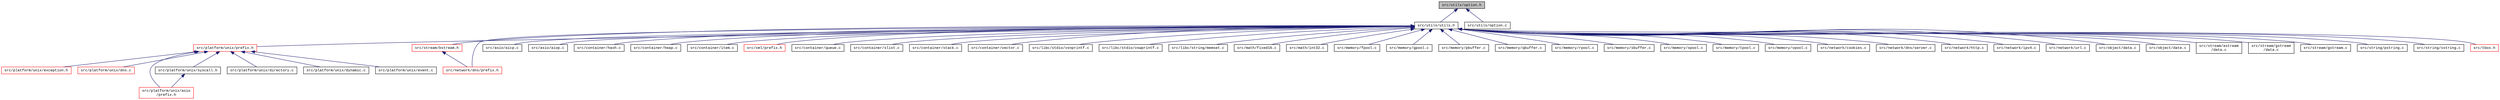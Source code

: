 digraph "src/utils/option.h"
{
  edge [fontname="CourierNew",fontsize="10",labelfontname="CourierNew",labelfontsize="10"];
  node [fontname="CourierNew",fontsize="10",shape=record];
  Node1 [label="src/utils/option.h",height=0.2,width=0.4,color="black", fillcolor="grey75", style="filled" fontcolor="black"];
  Node1 -> Node2 [dir="back",color="midnightblue",fontsize="10",style="solid"];
  Node2 [label="src/utils/utils.h",height=0.2,width=0.4,color="black", fillcolor="white", style="filled",URL="$de/d2f/utils_2utils_8h_source.html"];
  Node2 -> Node3 [dir="back",color="midnightblue",fontsize="10",style="solid"];
  Node3 [label="src/platform/unix/prefix.h",height=0.2,width=0.4,color="red", fillcolor="white", style="filled",URL="$d2/d07/platform_2unix_2prefix_8h_source.html"];
  Node3 -> Node4 [dir="back",color="midnightblue",fontsize="10",style="solid"];
  Node4 [label="src/platform/unix/exception.h",height=0.2,width=0.4,color="red", fillcolor="white", style="filled",URL="$df/dc4/unix_2exception_8h_source.html"];
  Node3 -> Node5 [dir="back",color="midnightblue",fontsize="10",style="solid"];
  Node5 [label="src/platform/unix/dns.c",height=0.2,width=0.4,color="red", fillcolor="white", style="filled",URL="$d1/de4/platform_2unix_2dns_8c_source.html"];
  Node3 -> Node6 [dir="back",color="midnightblue",fontsize="10",style="solid"];
  Node6 [label="src/platform/unix/asio\l/prefix.h",height=0.2,width=0.4,color="red", fillcolor="white", style="filled",URL="$d8/dea/platform_2unix_2asio_2prefix_8h_source.html"];
  Node3 -> Node7 [dir="back",color="midnightblue",fontsize="10",style="solid"];
  Node7 [label="src/platform/unix/syscall.h",height=0.2,width=0.4,color="black", fillcolor="white", style="filled",URL="$de/ddf/syscall_8h.html"];
  Node7 -> Node6 [dir="back",color="midnightblue",fontsize="10",style="solid"];
  Node3 -> Node8 [dir="back",color="midnightblue",fontsize="10",style="solid"];
  Node8 [label="src/platform/unix/directory.c",height=0.2,width=0.4,color="black", fillcolor="white", style="filled",URL="$d2/da8/unix_2directory_8c_source.html"];
  Node3 -> Node9 [dir="back",color="midnightblue",fontsize="10",style="solid"];
  Node9 [label="src/platform/unix/dynamic.c",height=0.2,width=0.4,color="black", fillcolor="white", style="filled",URL="$de/dcd/unix_2dynamic_8c_source.html"];
  Node3 -> Node10 [dir="back",color="midnightblue",fontsize="10",style="solid"];
  Node10 [label="src/platform/unix/event.c",height=0.2,width=0.4,color="black", fillcolor="white", style="filled",URL="$df/d9b/unix_2event_8c_source.html"];
  Node2 -> Node11 [dir="back",color="midnightblue",fontsize="10",style="solid"];
  Node11 [label="src/stream/bstream.h",height=0.2,width=0.4,color="red", fillcolor="white", style="filled",URL="$de/d56/bstream_8h.html"];
  Node11 -> Node12 [dir="back",color="midnightblue",fontsize="10",style="solid"];
  Node12 [label="src/network/dns/prefix.h",height=0.2,width=0.4,color="red", fillcolor="white", style="filled",URL="$d8/dba/network_2dns_2prefix_8h_source.html"];
  Node2 -> Node13 [dir="back",color="midnightblue",fontsize="10",style="solid"];
  Node13 [label="src/asio/aicp.c",height=0.2,width=0.4,color="black", fillcolor="white", style="filled",URL="$d4/ddc/asio_2aicp_8c_source.html"];
  Node2 -> Node14 [dir="back",color="midnightblue",fontsize="10",style="solid"];
  Node14 [label="src/asio/aiop.c",height=0.2,width=0.4,color="black", fillcolor="white", style="filled",URL="$da/d6e/asio_2aiop_8c_source.html"];
  Node2 -> Node12 [dir="back",color="midnightblue",fontsize="10",style="solid"];
  Node2 -> Node15 [dir="back",color="midnightblue",fontsize="10",style="solid"];
  Node15 [label="src/container/hash.c",height=0.2,width=0.4,color="black", fillcolor="white", style="filled",URL="$d1/d04/hash_8c.html"];
  Node2 -> Node16 [dir="back",color="midnightblue",fontsize="10",style="solid"];
  Node16 [label="src/container/heap.c",height=0.2,width=0.4,color="black", fillcolor="white", style="filled",URL="$d2/d29/heap_8c.html"];
  Node2 -> Node17 [dir="back",color="midnightblue",fontsize="10",style="solid"];
  Node17 [label="src/container/item.c",height=0.2,width=0.4,color="black", fillcolor="white", style="filled",URL="$da/de3/item_8c.html"];
  Node2 -> Node18 [dir="back",color="midnightblue",fontsize="10",style="solid"];
  Node18 [label="src/xml/prefix.h",height=0.2,width=0.4,color="red", fillcolor="white", style="filled",URL="$d1/d9b/xml_2prefix_8h_source.html"];
  Node2 -> Node19 [dir="back",color="midnightblue",fontsize="10",style="solid"];
  Node19 [label="src/container/queue.c",height=0.2,width=0.4,color="black", fillcolor="white", style="filled",URL="$d2/dbd/queue_8c.html"];
  Node2 -> Node20 [dir="back",color="midnightblue",fontsize="10",style="solid"];
  Node20 [label="src/container/slist.c",height=0.2,width=0.4,color="black", fillcolor="white", style="filled",URL="$d5/d52/slist_8c.html"];
  Node2 -> Node21 [dir="back",color="midnightblue",fontsize="10",style="solid"];
  Node21 [label="src/container/stack.c",height=0.2,width=0.4,color="black", fillcolor="white", style="filled",URL="$d3/dbb/stack_8c.html"];
  Node2 -> Node22 [dir="back",color="midnightblue",fontsize="10",style="solid"];
  Node22 [label="src/container/vector.c",height=0.2,width=0.4,color="black", fillcolor="white", style="filled",URL="$df/dfa/vector_8c.html"];
  Node2 -> Node23 [dir="back",color="midnightblue",fontsize="10",style="solid"];
  Node23 [label="src/libc/stdio/vsnprintf.c",height=0.2,width=0.4,color="black", fillcolor="white", style="filled",URL="$da/d50/vsnprintf_8c.html"];
  Node2 -> Node24 [dir="back",color="midnightblue",fontsize="10",style="solid"];
  Node24 [label="src/libc/stdio/vswprintf.c",height=0.2,width=0.4,color="black", fillcolor="white", style="filled",URL="$d1/dcb/vswprintf_8c.html"];
  Node2 -> Node25 [dir="back",color="midnightblue",fontsize="10",style="solid"];
  Node25 [label="src/libc/string/memset.c",height=0.2,width=0.4,color="black", fillcolor="white", style="filled",URL="$d3/db7/memset_8c_source.html"];
  Node2 -> Node26 [dir="back",color="midnightblue",fontsize="10",style="solid"];
  Node26 [label="src/math/fixed16.c",height=0.2,width=0.4,color="black", fillcolor="white", style="filled",URL="$da/ddf/fixed16_8c.html"];
  Node2 -> Node27 [dir="back",color="midnightblue",fontsize="10",style="solid"];
  Node27 [label="src/math/int32.c",height=0.2,width=0.4,color="black", fillcolor="white", style="filled",URL="$dd/de1/int32_8c.html"];
  Node2 -> Node28 [dir="back",color="midnightblue",fontsize="10",style="solid"];
  Node28 [label="src/memory/fpool.c",height=0.2,width=0.4,color="black", fillcolor="white", style="filled",URL="$da/d36/fpool_8c.html"];
  Node2 -> Node29 [dir="back",color="midnightblue",fontsize="10",style="solid"];
  Node29 [label="src/memory/gpool.c",height=0.2,width=0.4,color="black", fillcolor="white", style="filled",URL="$d1/dbe/gpool_8c.html"];
  Node2 -> Node30 [dir="back",color="midnightblue",fontsize="10",style="solid"];
  Node30 [label="src/memory/pbuffer.c",height=0.2,width=0.4,color="black", fillcolor="white", style="filled",URL="$d9/ddd/pbuffer_8c.html"];
  Node2 -> Node31 [dir="back",color="midnightblue",fontsize="10",style="solid"];
  Node31 [label="src/memory/qbuffer.c",height=0.2,width=0.4,color="black", fillcolor="white", style="filled",URL="$dc/dd1/qbuffer_8c.html"];
  Node2 -> Node32 [dir="back",color="midnightblue",fontsize="10",style="solid"];
  Node32 [label="src/memory/rpool.c",height=0.2,width=0.4,color="black", fillcolor="white", style="filled",URL="$d7/d0c/rpool_8c.html"];
  Node2 -> Node33 [dir="back",color="midnightblue",fontsize="10",style="solid"];
  Node33 [label="src/memory/sbuffer.c",height=0.2,width=0.4,color="black", fillcolor="white", style="filled",URL="$d9/d8f/sbuffer_8c.html"];
  Node2 -> Node34 [dir="back",color="midnightblue",fontsize="10",style="solid"];
  Node34 [label="src/memory/spool.c",height=0.2,width=0.4,color="black", fillcolor="white", style="filled",URL="$da/d1d/spool_8c.html"];
  Node2 -> Node35 [dir="back",color="midnightblue",fontsize="10",style="solid"];
  Node35 [label="src/memory/tpool.c",height=0.2,width=0.4,color="black", fillcolor="white", style="filled",URL="$df/da4/tpool_8c.html"];
  Node2 -> Node36 [dir="back",color="midnightblue",fontsize="10",style="solid"];
  Node36 [label="src/memory/vpool.c",height=0.2,width=0.4,color="black", fillcolor="white", style="filled",URL="$d8/db0/vpool_8c.html"];
  Node2 -> Node37 [dir="back",color="midnightblue",fontsize="10",style="solid"];
  Node37 [label="src/network/cookies.c",height=0.2,width=0.4,color="black", fillcolor="white", style="filled",URL="$db/d79/cookies_8c.html"];
  Node2 -> Node38 [dir="back",color="midnightblue",fontsize="10",style="solid"];
  Node38 [label="src/network/dns/server.c",height=0.2,width=0.4,color="black", fillcolor="white", style="filled",URL="$d1/d20/server_8c.html"];
  Node2 -> Node39 [dir="back",color="midnightblue",fontsize="10",style="solid"];
  Node39 [label="src/network/http.c",height=0.2,width=0.4,color="black", fillcolor="white", style="filled",URL="$d1/daa/network_2http_8c_source.html"];
  Node2 -> Node40 [dir="back",color="midnightblue",fontsize="10",style="solid"];
  Node40 [label="src/network/ipv4.c",height=0.2,width=0.4,color="black", fillcolor="white", style="filled",URL="$d5/d6d/ipv4_8c.html"];
  Node2 -> Node41 [dir="back",color="midnightblue",fontsize="10",style="solid"];
  Node41 [label="src/network/url.c",height=0.2,width=0.4,color="black", fillcolor="white", style="filled",URL="$d3/d95/network_2url_8c_source.html"];
  Node2 -> Node42 [dir="back",color="midnightblue",fontsize="10",style="solid"];
  Node42 [label="src/object/data.c",height=0.2,width=0.4,color="black", fillcolor="white", style="filled",URL="$df/dcb/object_2data_8c_source.html"];
  Node2 -> Node43 [dir="back",color="midnightblue",fontsize="10",style="solid"];
  Node43 [label="src/object/date.c",height=0.2,width=0.4,color="black", fillcolor="white", style="filled",URL="$d7/dac/date_8c.html"];
  Node2 -> Node44 [dir="back",color="midnightblue",fontsize="10",style="solid"];
  Node44 [label="src/stream/astream\l/data.c",height=0.2,width=0.4,color="black", fillcolor="white", style="filled",URL="$d0/dc0/stream_2astream_2data_8c_source.html"];
  Node2 -> Node45 [dir="back",color="midnightblue",fontsize="10",style="solid"];
  Node45 [label="src/stream/gstream\l/data.c",height=0.2,width=0.4,color="black", fillcolor="white", style="filled",URL="$d2/dd8/stream_2gstream_2data_8c_source.html"];
  Node2 -> Node46 [dir="back",color="midnightblue",fontsize="10",style="solid"];
  Node46 [label="src/stream/gstream.c",height=0.2,width=0.4,color="black", fillcolor="white", style="filled",URL="$d7/de5/gstream_8c.html"];
  Node2 -> Node47 [dir="back",color="midnightblue",fontsize="10",style="solid"];
  Node47 [label="src/string/pstring.c",height=0.2,width=0.4,color="black", fillcolor="white", style="filled",URL="$de/d7d/pstring_8c.html"];
  Node2 -> Node48 [dir="back",color="midnightblue",fontsize="10",style="solid"];
  Node48 [label="src/string/sstring.c",height=0.2,width=0.4,color="black", fillcolor="white", style="filled",URL="$dd/d79/sstring_8c.html"];
  Node2 -> Node49 [dir="back",color="midnightblue",fontsize="10",style="solid"];
  Node49 [label="src/tbox.h",height=0.2,width=0.4,color="red", fillcolor="white", style="filled",URL="$da/dec/tbox_8h.html"];
  Node1 -> Node50 [dir="back",color="midnightblue",fontsize="10",style="solid"];
  Node50 [label="src/utils/option.c",height=0.2,width=0.4,color="black", fillcolor="white", style="filled",URL="$d2/d87/option_8c.html"];
}

